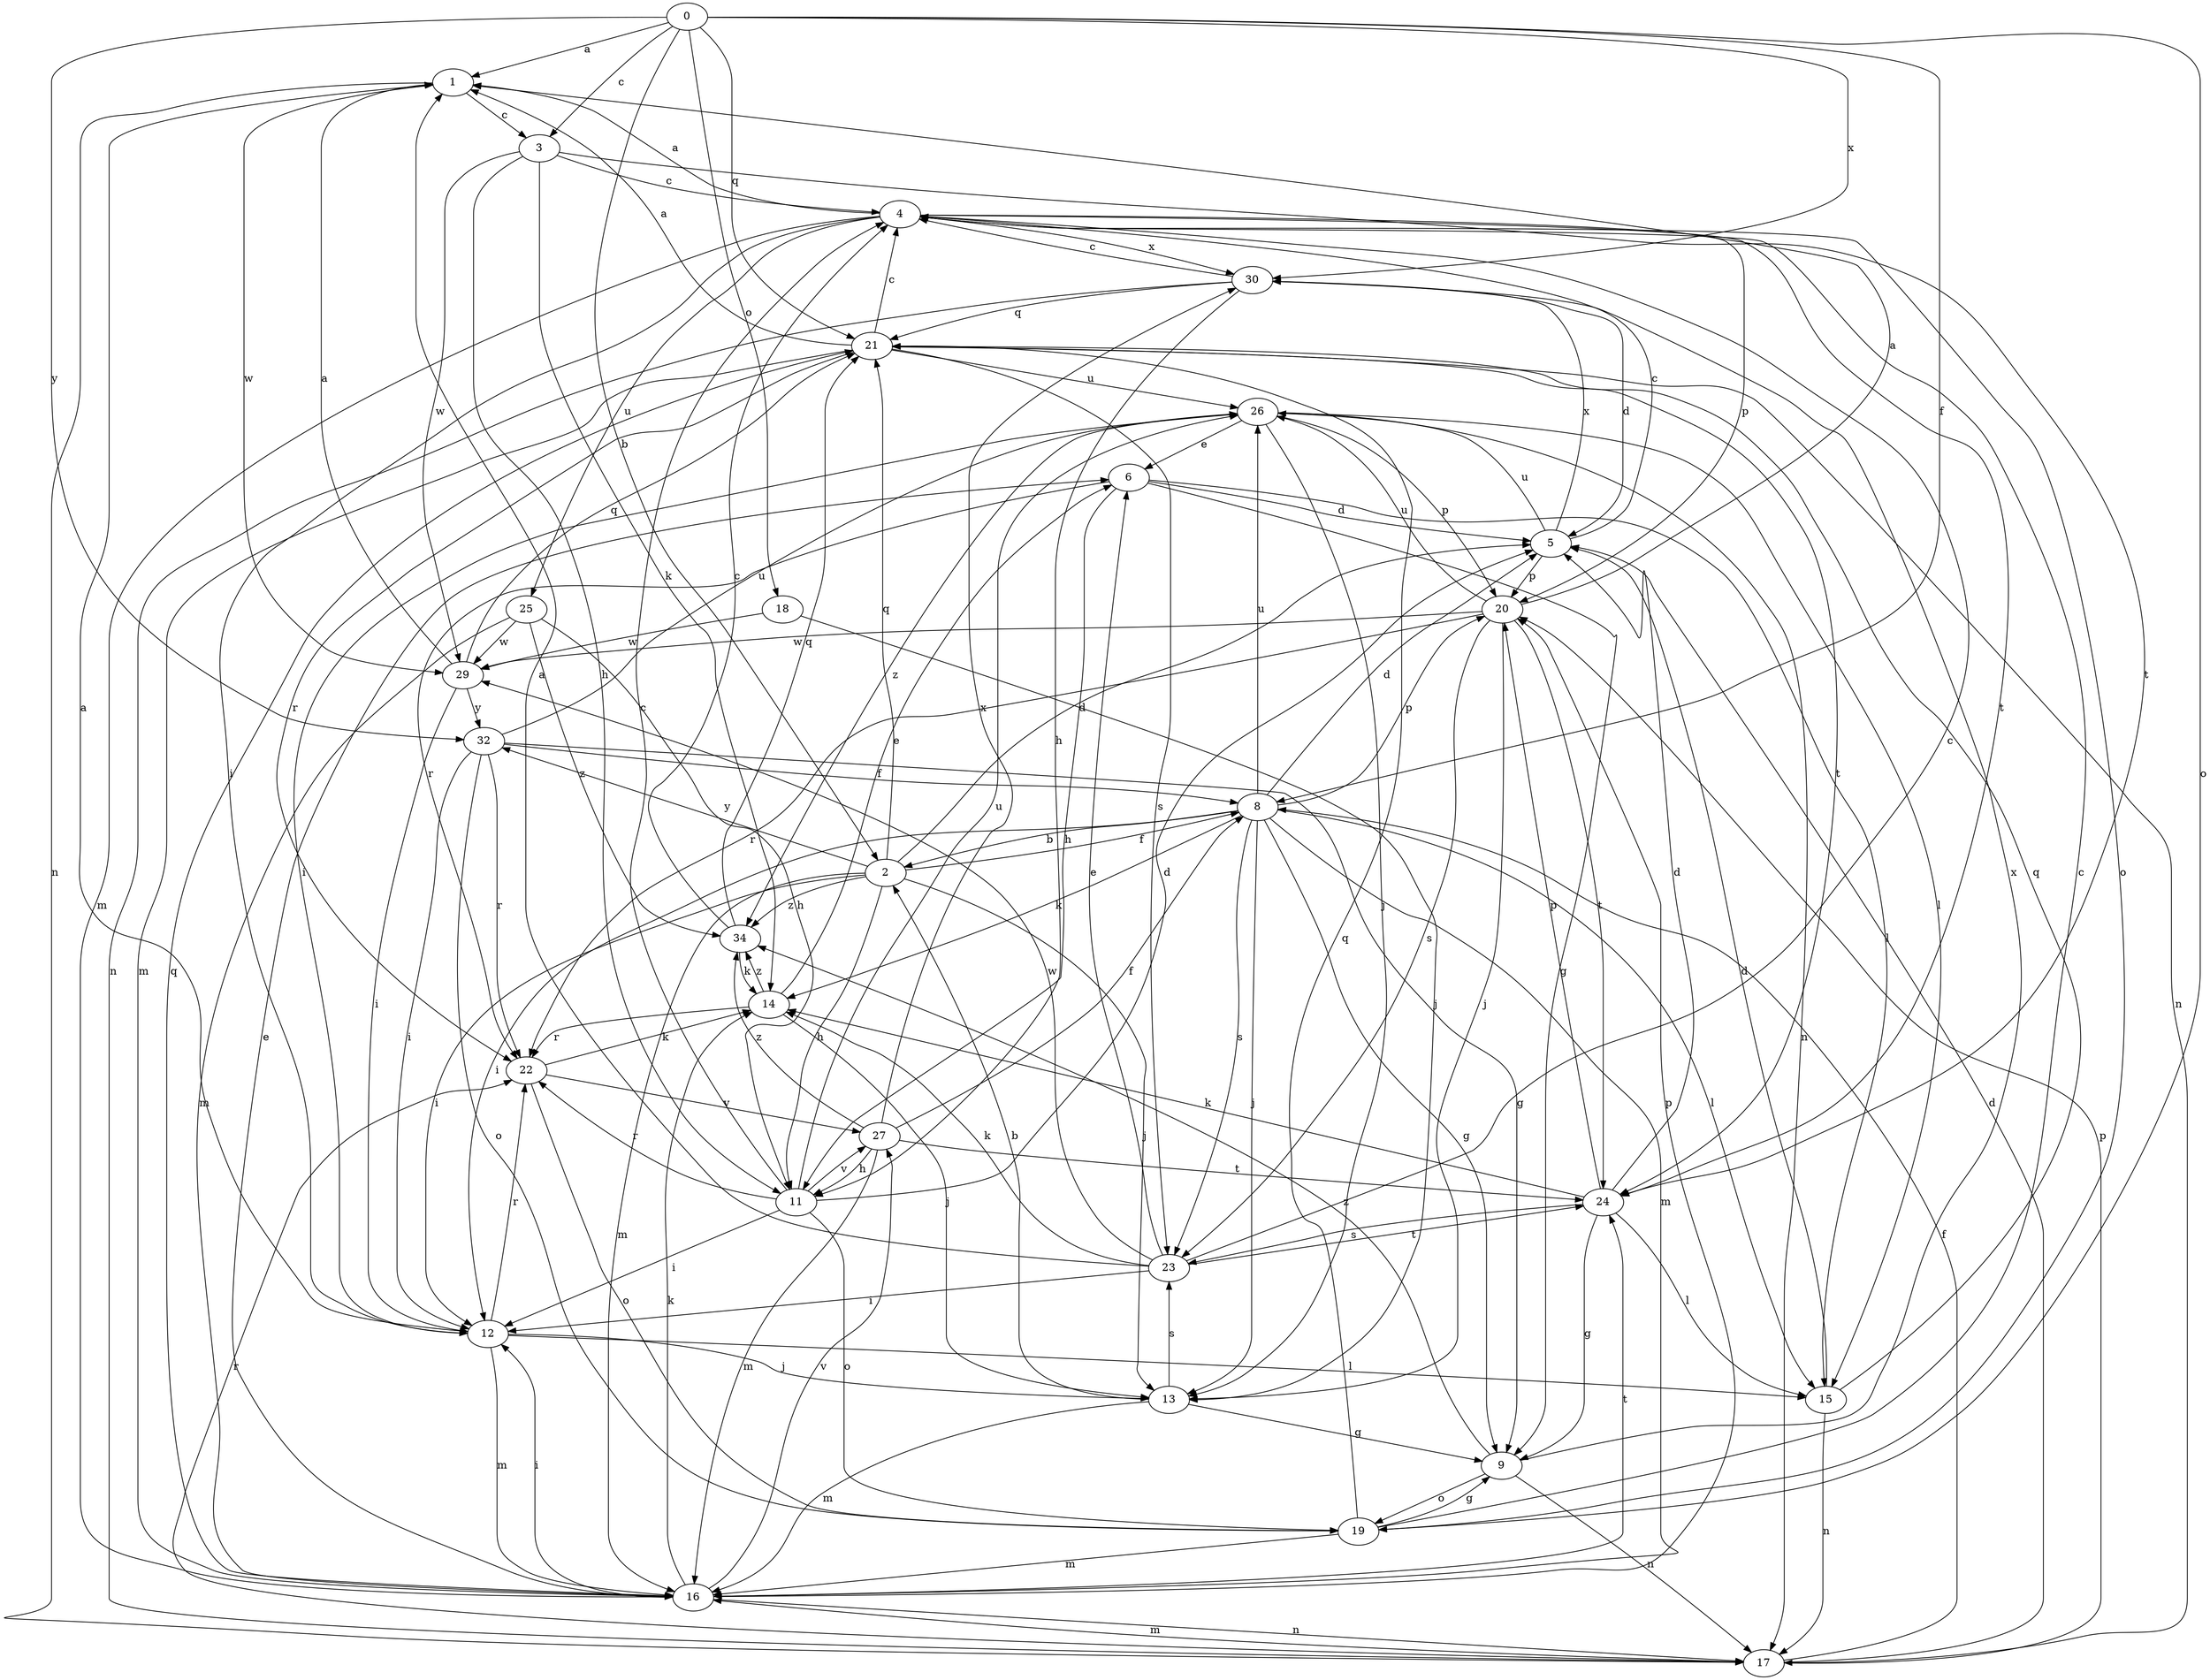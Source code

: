 strict digraph  {
0;
1;
2;
3;
4;
5;
6;
8;
9;
11;
12;
13;
14;
15;
16;
17;
18;
19;
20;
21;
22;
23;
24;
25;
26;
27;
29;
30;
32;
34;
0 -> 1  [label=a];
0 -> 2  [label=b];
0 -> 3  [label=c];
0 -> 8  [label=f];
0 -> 18  [label=o];
0 -> 19  [label=o];
0 -> 21  [label=q];
0 -> 30  [label=x];
0 -> 32  [label=y];
1 -> 3  [label=c];
1 -> 17  [label=n];
1 -> 29  [label=w];
2 -> 5  [label=d];
2 -> 8  [label=f];
2 -> 11  [label=h];
2 -> 12  [label=i];
2 -> 13  [label=j];
2 -> 16  [label=m];
2 -> 21  [label=q];
2 -> 32  [label=y];
2 -> 34  [label=z];
3 -> 4  [label=c];
3 -> 11  [label=h];
3 -> 14  [label=k];
3 -> 24  [label=t];
3 -> 29  [label=w];
4 -> 1  [label=a];
4 -> 12  [label=i];
4 -> 16  [label=m];
4 -> 19  [label=o];
4 -> 20  [label=p];
4 -> 24  [label=t];
4 -> 25  [label=u];
4 -> 30  [label=x];
5 -> 4  [label=c];
5 -> 20  [label=p];
5 -> 26  [label=u];
5 -> 30  [label=x];
6 -> 5  [label=d];
6 -> 9  [label=g];
6 -> 11  [label=h];
6 -> 15  [label=l];
6 -> 22  [label=r];
8 -> 2  [label=b];
8 -> 5  [label=d];
8 -> 9  [label=g];
8 -> 12  [label=i];
8 -> 13  [label=j];
8 -> 14  [label=k];
8 -> 15  [label=l];
8 -> 16  [label=m];
8 -> 20  [label=p];
8 -> 23  [label=s];
8 -> 26  [label=u];
9 -> 17  [label=n];
9 -> 19  [label=o];
9 -> 30  [label=x];
9 -> 34  [label=z];
11 -> 4  [label=c];
11 -> 5  [label=d];
11 -> 12  [label=i];
11 -> 19  [label=o];
11 -> 22  [label=r];
11 -> 26  [label=u];
11 -> 27  [label=v];
12 -> 1  [label=a];
12 -> 13  [label=j];
12 -> 15  [label=l];
12 -> 16  [label=m];
12 -> 22  [label=r];
13 -> 2  [label=b];
13 -> 9  [label=g];
13 -> 16  [label=m];
13 -> 23  [label=s];
14 -> 6  [label=e];
14 -> 13  [label=j];
14 -> 22  [label=r];
14 -> 34  [label=z];
15 -> 5  [label=d];
15 -> 17  [label=n];
15 -> 21  [label=q];
16 -> 6  [label=e];
16 -> 12  [label=i];
16 -> 14  [label=k];
16 -> 17  [label=n];
16 -> 20  [label=p];
16 -> 21  [label=q];
16 -> 24  [label=t];
16 -> 27  [label=v];
17 -> 5  [label=d];
17 -> 8  [label=f];
17 -> 16  [label=m];
17 -> 20  [label=p];
17 -> 22  [label=r];
18 -> 13  [label=j];
18 -> 29  [label=w];
19 -> 4  [label=c];
19 -> 9  [label=g];
19 -> 16  [label=m];
19 -> 21  [label=q];
20 -> 1  [label=a];
20 -> 13  [label=j];
20 -> 22  [label=r];
20 -> 23  [label=s];
20 -> 24  [label=t];
20 -> 26  [label=u];
20 -> 29  [label=w];
21 -> 1  [label=a];
21 -> 4  [label=c];
21 -> 16  [label=m];
21 -> 17  [label=n];
21 -> 22  [label=r];
21 -> 23  [label=s];
21 -> 24  [label=t];
21 -> 26  [label=u];
22 -> 14  [label=k];
22 -> 19  [label=o];
22 -> 27  [label=v];
23 -> 1  [label=a];
23 -> 4  [label=c];
23 -> 6  [label=e];
23 -> 12  [label=i];
23 -> 14  [label=k];
23 -> 24  [label=t];
23 -> 29  [label=w];
24 -> 5  [label=d];
24 -> 9  [label=g];
24 -> 14  [label=k];
24 -> 15  [label=l];
24 -> 20  [label=p];
24 -> 23  [label=s];
25 -> 11  [label=h];
25 -> 16  [label=m];
25 -> 29  [label=w];
25 -> 34  [label=z];
26 -> 6  [label=e];
26 -> 12  [label=i];
26 -> 13  [label=j];
26 -> 15  [label=l];
26 -> 17  [label=n];
26 -> 20  [label=p];
26 -> 34  [label=z];
27 -> 8  [label=f];
27 -> 11  [label=h];
27 -> 16  [label=m];
27 -> 24  [label=t];
27 -> 30  [label=x];
27 -> 34  [label=z];
29 -> 1  [label=a];
29 -> 12  [label=i];
29 -> 21  [label=q];
29 -> 32  [label=y];
30 -> 4  [label=c];
30 -> 5  [label=d];
30 -> 11  [label=h];
30 -> 17  [label=n];
30 -> 21  [label=q];
32 -> 8  [label=f];
32 -> 9  [label=g];
32 -> 12  [label=i];
32 -> 19  [label=o];
32 -> 22  [label=r];
32 -> 26  [label=u];
34 -> 4  [label=c];
34 -> 14  [label=k];
34 -> 21  [label=q];
}
